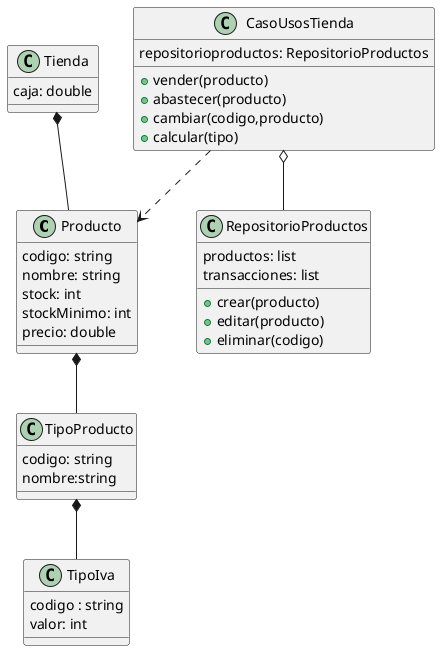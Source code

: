 @startuml

class Producto{
    codigo: string
    nombre: string
    stock: int
    stockMinimo: int
    precio: double
    
}

class TipoProducto{
    codigo: string
    nombre:string
    }

class TipoIva{
    codigo : string
    valor: int
}
Class Tienda{
    caja: double
}

class RepositorioProductos{
    productos: list
    transacciones: list
    +crear(producto)
    +editar(producto)
    +eliminar(codigo)
}

class CasoUsosTienda{
    repositorioproductos: RepositorioProductos
    +vender(producto)
    +abastecer(producto)
    +cambiar(codigo,producto)
    +calcular(tipo)
}

Tienda *-- Producto
Producto *--TipoProducto
TipoProducto *--TipoIva

CasoUsosTienda o-- RepositorioProductos
CasoUsosTienda ..> Producto

@enduml
